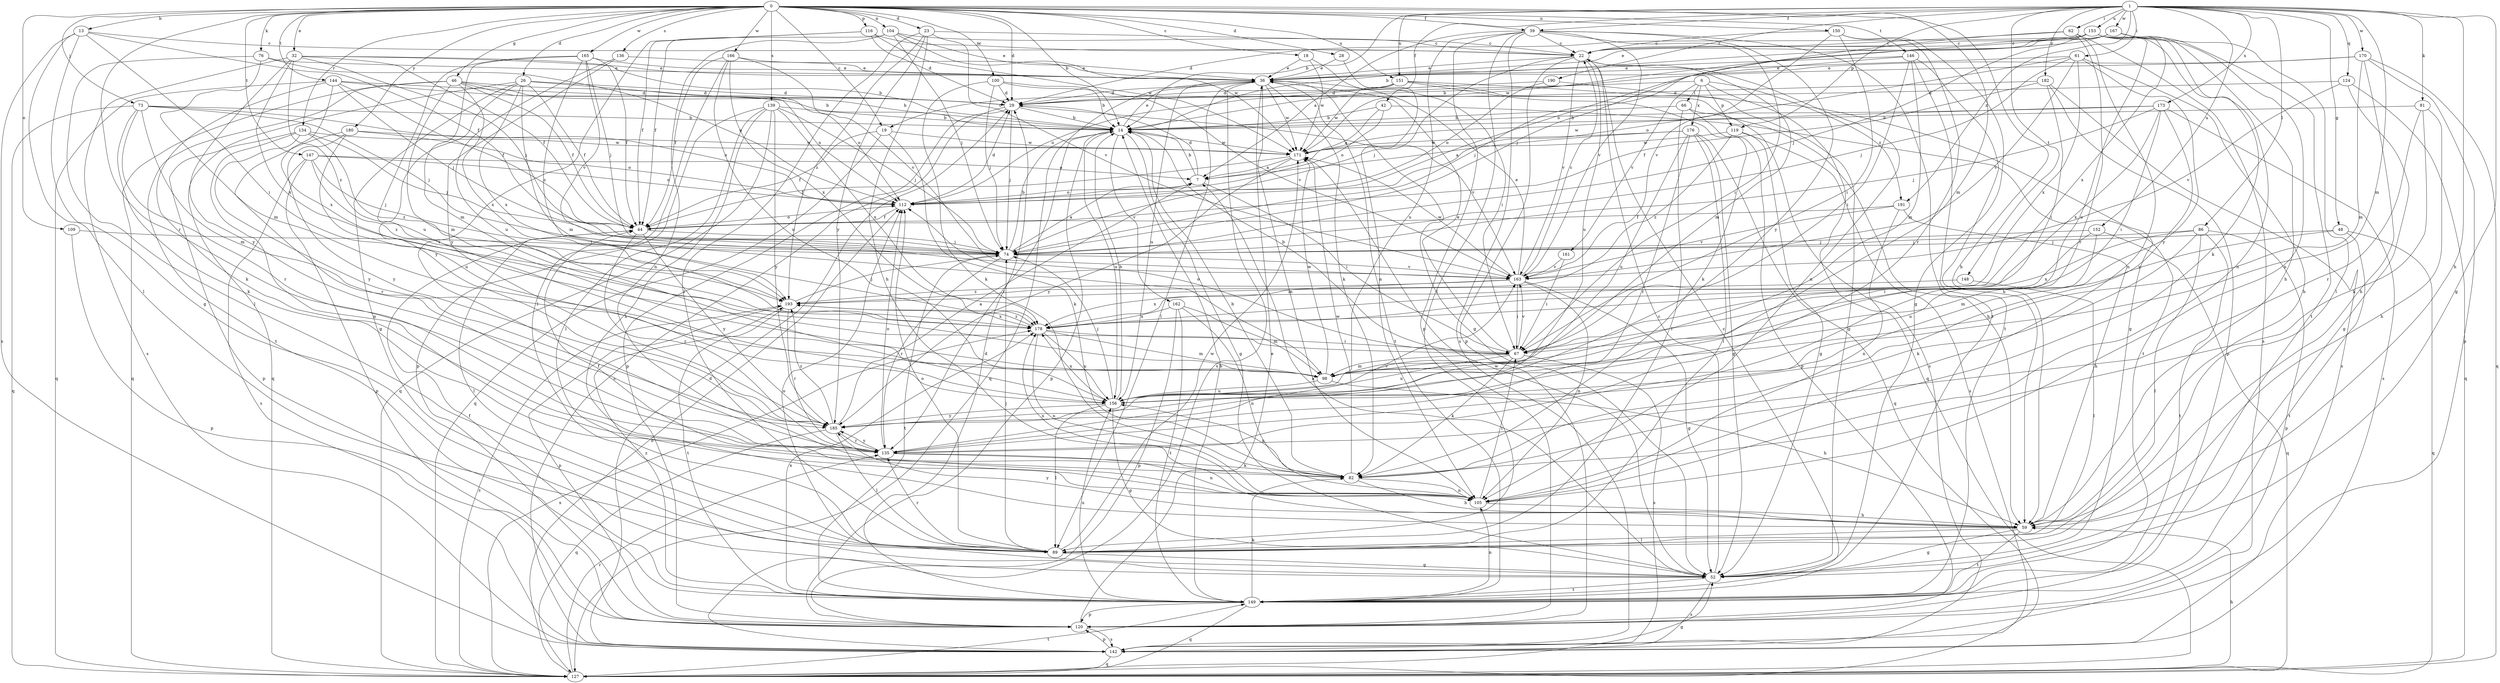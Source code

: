 strict digraph  {
0;
1;
6;
7;
13;
14;
18;
19;
22;
23;
26;
28;
29;
32;
36;
39;
42;
44;
46;
48;
52;
59;
61;
62;
66;
67;
73;
74;
76;
81;
82;
86;
89;
98;
100;
104;
105;
109;
112;
116;
119;
120;
124;
127;
134;
135;
136;
139;
142;
144;
146;
147;
148;
149;
150;
151;
152;
153;
156;
161;
162;
163;
165;
166;
167;
170;
171;
173;
176;
178;
180;
182;
185;
190;
191;
193;
0 -> 13  [label=b];
0 -> 14  [label=b];
0 -> 18  [label=c];
0 -> 19  [label=c];
0 -> 23  [label=d];
0 -> 26  [label=d];
0 -> 28  [label=d];
0 -> 29  [label=d];
0 -> 32  [label=e];
0 -> 39  [label=f];
0 -> 46  [label=g];
0 -> 59  [label=h];
0 -> 73  [label=j];
0 -> 76  [label=k];
0 -> 98  [label=m];
0 -> 100  [label=n];
0 -> 104  [label=n];
0 -> 109  [label=o];
0 -> 116  [label=p];
0 -> 134  [label=r];
0 -> 135  [label=r];
0 -> 136  [label=s];
0 -> 139  [label=s];
0 -> 144  [label=t];
0 -> 146  [label=t];
0 -> 147  [label=t];
0 -> 150  [label=u];
0 -> 151  [label=u];
0 -> 165  [label=w];
0 -> 166  [label=w];
0 -> 180  [label=y];
1 -> 14  [label=b];
1 -> 39  [label=f];
1 -> 42  [label=f];
1 -> 48  [label=g];
1 -> 52  [label=g];
1 -> 59  [label=h];
1 -> 61  [label=i];
1 -> 62  [label=i];
1 -> 81  [label=k];
1 -> 86  [label=l];
1 -> 98  [label=m];
1 -> 119  [label=p];
1 -> 124  [label=q];
1 -> 148  [label=t];
1 -> 151  [label=u];
1 -> 152  [label=u];
1 -> 153  [label=u];
1 -> 167  [label=w];
1 -> 170  [label=w];
1 -> 173  [label=x];
1 -> 182  [label=y];
1 -> 190  [label=z];
1 -> 191  [label=z];
6 -> 19  [label=c];
6 -> 66  [label=i];
6 -> 119  [label=p];
6 -> 127  [label=q];
6 -> 161  [label=v];
6 -> 176  [label=x];
6 -> 191  [label=z];
7 -> 14  [label=b];
7 -> 29  [label=d];
7 -> 67  [label=i];
7 -> 112  [label=o];
13 -> 22  [label=c];
13 -> 44  [label=f];
13 -> 52  [label=g];
13 -> 67  [label=i];
13 -> 89  [label=l];
13 -> 142  [label=s];
14 -> 36  [label=e];
14 -> 52  [label=g];
14 -> 120  [label=p];
14 -> 135  [label=r];
14 -> 156  [label=u];
14 -> 162  [label=v];
14 -> 171  [label=w];
18 -> 36  [label=e];
18 -> 67  [label=i];
18 -> 171  [label=w];
19 -> 44  [label=f];
19 -> 82  [label=k];
19 -> 127  [label=q];
19 -> 171  [label=w];
22 -> 36  [label=e];
22 -> 74  [label=j];
22 -> 98  [label=m];
22 -> 105  [label=n];
22 -> 120  [label=p];
22 -> 156  [label=u];
22 -> 163  [label=v];
23 -> 22  [label=c];
23 -> 59  [label=h];
23 -> 89  [label=l];
23 -> 163  [label=v];
23 -> 185  [label=y];
23 -> 193  [label=z];
26 -> 29  [label=d];
26 -> 44  [label=f];
26 -> 52  [label=g];
26 -> 98  [label=m];
26 -> 112  [label=o];
26 -> 127  [label=q];
26 -> 178  [label=x];
26 -> 185  [label=y];
28 -> 36  [label=e];
28 -> 105  [label=n];
29 -> 14  [label=b];
29 -> 74  [label=j];
29 -> 120  [label=p];
29 -> 142  [label=s];
29 -> 163  [label=v];
32 -> 14  [label=b];
32 -> 36  [label=e];
32 -> 44  [label=f];
32 -> 74  [label=j];
32 -> 142  [label=s];
32 -> 178  [label=x];
32 -> 185  [label=y];
32 -> 193  [label=z];
36 -> 29  [label=d];
36 -> 52  [label=g];
36 -> 82  [label=k];
36 -> 89  [label=l];
36 -> 105  [label=n];
36 -> 127  [label=q];
36 -> 142  [label=s];
36 -> 149  [label=t];
36 -> 156  [label=u];
36 -> 171  [label=w];
39 -> 7  [label=a];
39 -> 22  [label=c];
39 -> 67  [label=i];
39 -> 89  [label=l];
39 -> 120  [label=p];
39 -> 142  [label=s];
39 -> 149  [label=t];
39 -> 156  [label=u];
39 -> 163  [label=v];
39 -> 185  [label=y];
42 -> 7  [label=a];
42 -> 14  [label=b];
42 -> 112  [label=o];
42 -> 149  [label=t];
44 -> 74  [label=j];
44 -> 89  [label=l];
44 -> 112  [label=o];
44 -> 135  [label=r];
44 -> 185  [label=y];
46 -> 14  [label=b];
46 -> 29  [label=d];
46 -> 44  [label=f];
46 -> 98  [label=m];
46 -> 112  [label=o];
46 -> 127  [label=q];
46 -> 149  [label=t];
46 -> 178  [label=x];
48 -> 74  [label=j];
48 -> 98  [label=m];
48 -> 127  [label=q];
48 -> 149  [label=t];
52 -> 7  [label=a];
52 -> 22  [label=c];
52 -> 112  [label=o];
52 -> 142  [label=s];
52 -> 149  [label=t];
52 -> 171  [label=w];
59 -> 52  [label=g];
59 -> 89  [label=l];
59 -> 149  [label=t];
59 -> 185  [label=y];
61 -> 36  [label=e];
61 -> 59  [label=h];
61 -> 74  [label=j];
61 -> 112  [label=o];
61 -> 163  [label=v];
61 -> 178  [label=x];
61 -> 185  [label=y];
62 -> 22  [label=c];
62 -> 74  [label=j];
62 -> 105  [label=n];
62 -> 135  [label=r];
62 -> 142  [label=s];
66 -> 14  [label=b];
66 -> 59  [label=h];
66 -> 89  [label=l];
66 -> 120  [label=p];
67 -> 14  [label=b];
67 -> 36  [label=e];
67 -> 82  [label=k];
67 -> 98  [label=m];
67 -> 112  [label=o];
67 -> 142  [label=s];
67 -> 156  [label=u];
67 -> 163  [label=v];
73 -> 14  [label=b];
73 -> 74  [label=j];
73 -> 82  [label=k];
73 -> 98  [label=m];
73 -> 112  [label=o];
73 -> 127  [label=q];
73 -> 135  [label=r];
74 -> 7  [label=a];
74 -> 14  [label=b];
74 -> 135  [label=r];
74 -> 149  [label=t];
74 -> 163  [label=v];
76 -> 36  [label=e];
76 -> 89  [label=l];
76 -> 98  [label=m];
76 -> 112  [label=o];
81 -> 14  [label=b];
81 -> 59  [label=h];
81 -> 82  [label=k];
81 -> 135  [label=r];
82 -> 14  [label=b];
82 -> 59  [label=h];
82 -> 105  [label=n];
82 -> 156  [label=u];
82 -> 171  [label=w];
86 -> 74  [label=j];
86 -> 82  [label=k];
86 -> 89  [label=l];
86 -> 120  [label=p];
86 -> 149  [label=t];
86 -> 178  [label=x];
89 -> 52  [label=g];
89 -> 74  [label=j];
89 -> 112  [label=o];
89 -> 135  [label=r];
89 -> 171  [label=w];
98 -> 59  [label=h];
98 -> 156  [label=u];
98 -> 171  [label=w];
100 -> 14  [label=b];
100 -> 29  [label=d];
100 -> 74  [label=j];
100 -> 82  [label=k];
100 -> 163  [label=v];
104 -> 22  [label=c];
104 -> 36  [label=e];
104 -> 44  [label=f];
104 -> 74  [label=j];
104 -> 105  [label=n];
104 -> 171  [label=w];
105 -> 44  [label=f];
105 -> 59  [label=h];
105 -> 67  [label=i];
105 -> 178  [label=x];
109 -> 74  [label=j];
109 -> 120  [label=p];
112 -> 29  [label=d];
112 -> 44  [label=f];
116 -> 22  [label=c];
116 -> 29  [label=d];
116 -> 44  [label=f];
116 -> 135  [label=r];
116 -> 171  [label=w];
119 -> 52  [label=g];
119 -> 142  [label=s];
119 -> 171  [label=w];
119 -> 193  [label=z];
120 -> 36  [label=e];
120 -> 142  [label=s];
124 -> 29  [label=d];
124 -> 52  [label=g];
124 -> 127  [label=q];
124 -> 163  [label=v];
127 -> 52  [label=g];
127 -> 59  [label=h];
127 -> 112  [label=o];
127 -> 135  [label=r];
127 -> 149  [label=t];
127 -> 178  [label=x];
127 -> 193  [label=z];
134 -> 74  [label=j];
134 -> 105  [label=n];
134 -> 120  [label=p];
134 -> 171  [label=w];
134 -> 185  [label=y];
134 -> 193  [label=z];
135 -> 82  [label=k];
135 -> 105  [label=n];
135 -> 112  [label=o];
135 -> 163  [label=v];
135 -> 185  [label=y];
136 -> 36  [label=e];
136 -> 156  [label=u];
136 -> 185  [label=y];
139 -> 14  [label=b];
139 -> 59  [label=h];
139 -> 74  [label=j];
139 -> 89  [label=l];
139 -> 120  [label=p];
139 -> 127  [label=q];
139 -> 178  [label=x];
139 -> 185  [label=y];
142 -> 29  [label=d];
142 -> 120  [label=p];
142 -> 127  [label=q];
144 -> 14  [label=b];
144 -> 29  [label=d];
144 -> 44  [label=f];
144 -> 74  [label=j];
144 -> 82  [label=k];
144 -> 127  [label=q];
144 -> 178  [label=x];
146 -> 36  [label=e];
146 -> 59  [label=h];
146 -> 67  [label=i];
146 -> 74  [label=j];
146 -> 98  [label=m];
146 -> 149  [label=t];
147 -> 7  [label=a];
147 -> 74  [label=j];
147 -> 112  [label=o];
147 -> 120  [label=p];
147 -> 142  [label=s];
147 -> 193  [label=z];
148 -> 89  [label=l];
148 -> 193  [label=z];
149 -> 14  [label=b];
149 -> 22  [label=c];
149 -> 29  [label=d];
149 -> 44  [label=f];
149 -> 82  [label=k];
149 -> 105  [label=n];
149 -> 120  [label=p];
149 -> 127  [label=q];
149 -> 156  [label=u];
149 -> 178  [label=x];
149 -> 193  [label=z];
150 -> 22  [label=c];
150 -> 52  [label=g];
150 -> 67  [label=i];
150 -> 135  [label=r];
150 -> 163  [label=v];
151 -> 29  [label=d];
151 -> 52  [label=g];
151 -> 82  [label=k];
151 -> 112  [label=o];
151 -> 142  [label=s];
151 -> 171  [label=w];
152 -> 67  [label=i];
152 -> 74  [label=j];
152 -> 127  [label=q];
152 -> 156  [label=u];
153 -> 22  [label=c];
153 -> 29  [label=d];
153 -> 59  [label=h];
153 -> 74  [label=j];
153 -> 82  [label=k];
153 -> 105  [label=n];
153 -> 112  [label=o];
153 -> 149  [label=t];
153 -> 156  [label=u];
156 -> 14  [label=b];
156 -> 52  [label=g];
156 -> 74  [label=j];
156 -> 89  [label=l];
156 -> 178  [label=x];
156 -> 185  [label=y];
161 -> 67  [label=i];
161 -> 163  [label=v];
162 -> 98  [label=m];
162 -> 105  [label=n];
162 -> 120  [label=p];
162 -> 149  [label=t];
162 -> 178  [label=x];
163 -> 22  [label=c];
163 -> 36  [label=e];
163 -> 52  [label=g];
163 -> 67  [label=i];
163 -> 105  [label=n];
163 -> 171  [label=w];
163 -> 178  [label=x];
163 -> 193  [label=z];
165 -> 36  [label=e];
165 -> 44  [label=f];
165 -> 74  [label=j];
165 -> 98  [label=m];
165 -> 156  [label=u];
165 -> 163  [label=v];
165 -> 193  [label=z];
166 -> 36  [label=e];
166 -> 44  [label=f];
166 -> 89  [label=l];
166 -> 156  [label=u];
166 -> 163  [label=v];
166 -> 178  [label=x];
167 -> 14  [label=b];
167 -> 22  [label=c];
167 -> 36  [label=e];
167 -> 89  [label=l];
167 -> 105  [label=n];
167 -> 171  [label=w];
167 -> 178  [label=x];
170 -> 14  [label=b];
170 -> 36  [label=e];
170 -> 59  [label=h];
170 -> 98  [label=m];
170 -> 120  [label=p];
170 -> 127  [label=q];
171 -> 7  [label=a];
171 -> 44  [label=f];
171 -> 185  [label=y];
173 -> 14  [label=b];
173 -> 67  [label=i];
173 -> 74  [label=j];
173 -> 142  [label=s];
173 -> 171  [label=w];
173 -> 178  [label=x];
173 -> 185  [label=y];
176 -> 7  [label=a];
176 -> 52  [label=g];
176 -> 89  [label=l];
176 -> 127  [label=q];
176 -> 135  [label=r];
176 -> 156  [label=u];
176 -> 171  [label=w];
178 -> 67  [label=i];
178 -> 98  [label=m];
178 -> 105  [label=n];
178 -> 156  [label=u];
178 -> 193  [label=z];
180 -> 112  [label=o];
180 -> 135  [label=r];
180 -> 156  [label=u];
180 -> 171  [label=w];
180 -> 185  [label=y];
182 -> 29  [label=d];
182 -> 44  [label=f];
182 -> 67  [label=i];
182 -> 120  [label=p];
182 -> 142  [label=s];
185 -> 7  [label=a];
185 -> 89  [label=l];
185 -> 127  [label=q];
185 -> 135  [label=r];
185 -> 193  [label=z];
190 -> 29  [label=d];
190 -> 52  [label=g];
190 -> 112  [label=o];
191 -> 44  [label=f];
191 -> 59  [label=h];
191 -> 105  [label=n];
191 -> 163  [label=v];
193 -> 74  [label=j];
193 -> 120  [label=p];
193 -> 135  [label=r];
193 -> 149  [label=t];
193 -> 178  [label=x];
}
